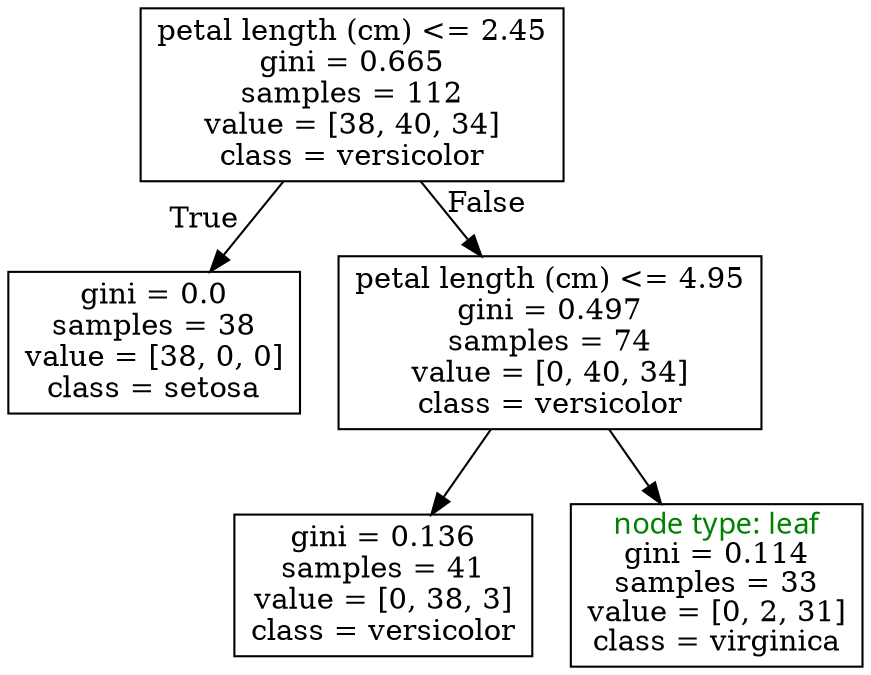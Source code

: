 digraph Tree {
node [shape=box] ;
0 [label="petal length (cm) <= 2.45\ngini = 0.665\nsamples = 112\nvalue = [38, 40, 34]\nclass = versicolor"] ;
1 [label="gini = 0.0\nsamples = 38\nvalue = [38, 0, 0]\nclass = setosa"] ;
0 -> 1 [labeldistance=2.5, labelangle=45, headlabel="True"] ;
2 [label="petal length (cm) <= 4.95\ngini = 0.497\nsamples = 74\nvalue = [0, 40, 34]\nclass = versicolor"] ;
0 -> 2 [labeldistance=2.5, labelangle=-45, headlabel="False"] ;
3 [label="gini = 0.136\nsamples = 41\nvalue = [0, 38, 3]\nclass = versicolor"] ;
2 -> 3 ;
4 [label=<<FONT COLOR="#008000" FACE="boldfontname">node type: leaf</FONT><br/><FONT COLOR="black">gini = 0.114<br/>samples = 33<br/>value = [0, 2, 31]<br/>class = virginica</FONT>>] ;
2 -> 4 ;
}
